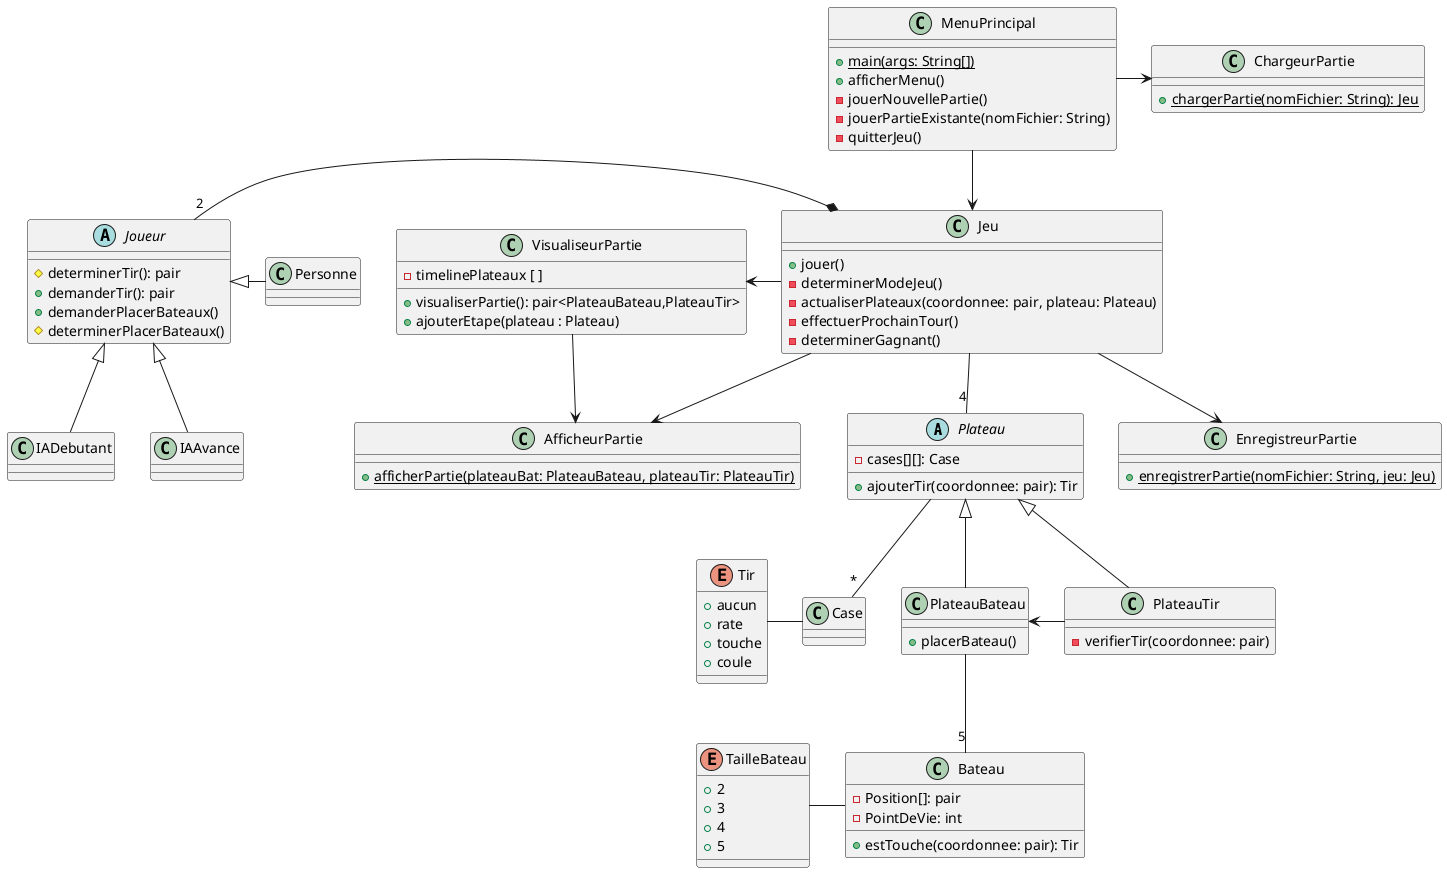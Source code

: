 @startuml

abstract class Plateau{
    - cases[][]: Case
    + ajouterTir(coordonnee: pair): Tir
}

abstract class Joueur{
    # determinerTir(): pair
    + demanderTir(): pair
    + demanderPlacerBateaux()
    # determinerPlacerBateaux()
}

class MenuPrincipal{
    + {static} main(args: String[])
    + afficherMenu()
    - jouerNouvellePartie()
    - jouerPartieExistante(nomFichier: String)
    - quitterJeu()
}

class Jeu {
    + jouer()
    - determinerModeJeu()
    - actualiserPlateaux(coordonnee: pair, plateau: Plateau)
    - effectuerProchainTour()
    - determinerGagnant()
}

class PlateauBateau {
    + placerBateau()
}

class PlateauTir {
    - verifierTir(coordonnee: pair)
}

class Bateau {
    - Position[]: pair
    - PointDeVie: int
    + estTouche(coordonnee: pair): Tir
}

enum TailleBateau {
    + 2
    + 3
    + 4
    + 5
}

class Case {
}

enum Tir {
    + aucun
    + rate
    + touche
    + coule
}

class IADebutant {
}

class IAAvance{
}

class ChargeurPartie {
    + {static} chargerPartie(nomFichier: String): Jeu
}

class VisualiseurPartie {
    - timelinePlateaux [ ]
    + visualiserPartie(): pair<PlateauBateau,PlateauTir>
    + ajouterEtape(plateau : Plateau)
}

class AfficheurPartie {
    + {static} afficherPartie(plateauBat: PlateauBateau, plateauTir: PlateauTir)
}

class EnregistreurPartie {
    + {static} enregistrerPartie(nomFichier: String, jeu: Jeu)
}

class Personne {
}


PlateauBateau -- "5" Bateau
Bateau -left- TailleBateau
Plateau <|-- PlateauBateau
Plateau <|-- PlateauTir
Jeu -left-> VisualiseurPartie
Jeu --> EnregistreurPartie
Jeu --> AfficheurPartie
MenuPrincipal -> ChargeurPartie
MenuPrincipal --> Jeu
Jeu-- "4" Plateau
Plateau -- "*" Case
Case -left- Tir
Joueur <|- Personne
Joueur <|-down- IADebutant
Joueur <|-down- IAAvance
Jeu *-left-- "2" Joueur
PlateauBateau <- PlateauTir
VisualiseurPartie --> AfficheurPartie

@enduml